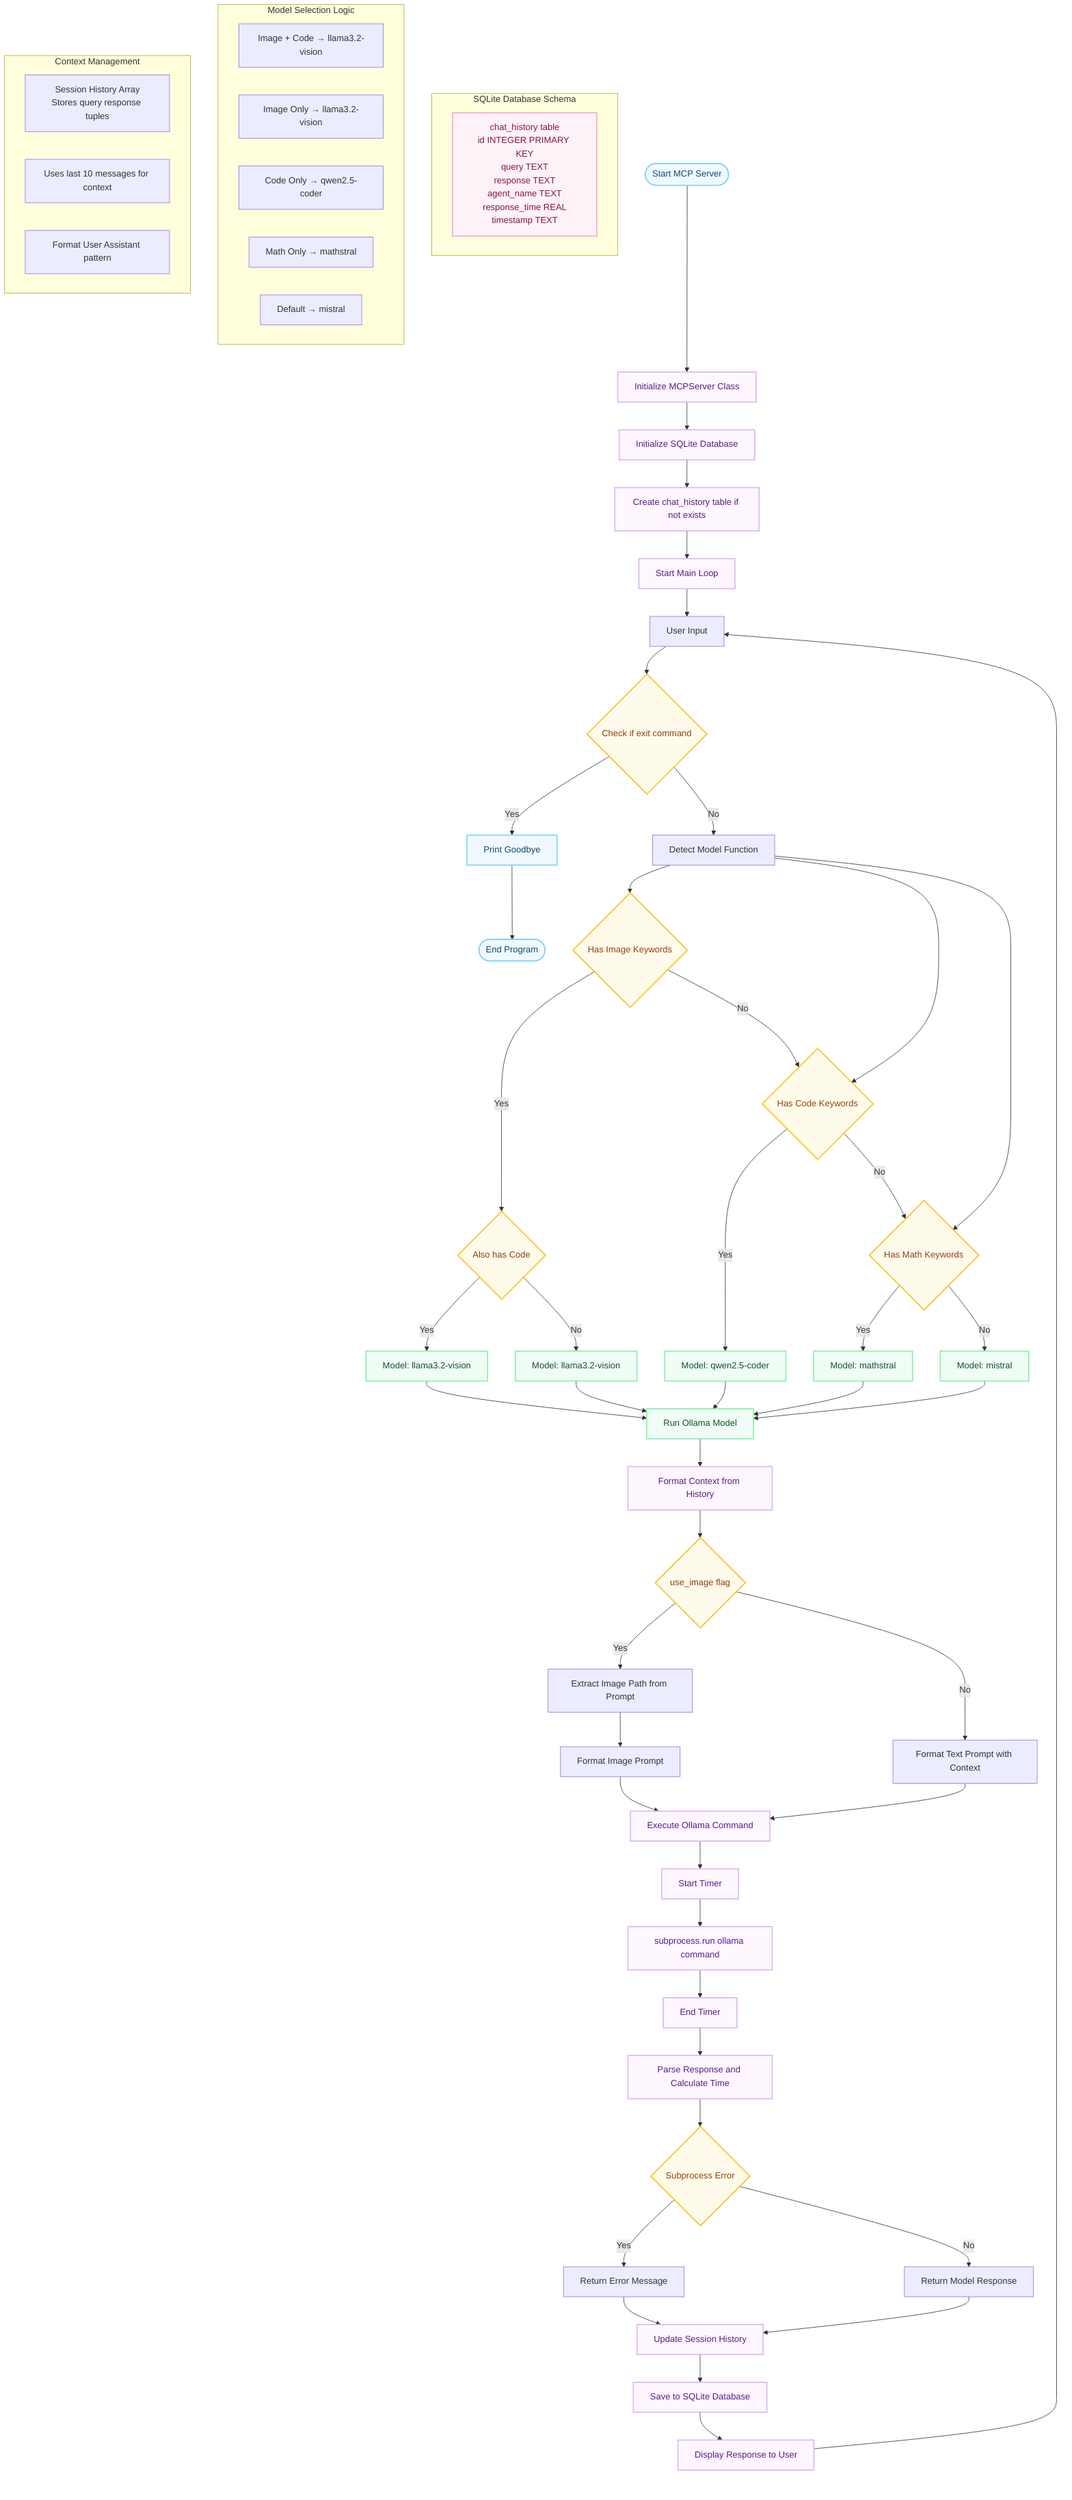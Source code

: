 graph TB
    Start([Start MCP Server]) --> Init[Initialize MCPServer Class]
    Init --> InitDB[Initialize SQLite Database]
    InitDB --> CreateTable[Create chat_history table if not exists]
    CreateTable --> StartLoop[Start Main Loop]
    
    StartLoop --> UserInput[User Input]
    UserInput --> CheckExit{Check if exit command}
    CheckExit -->|Yes| Goodbye[Print Goodbye]
    Goodbye --> End([End Program])
    
    CheckExit -->|No| DetectModel[Detect Model Function]
    
    DetectModel --> CheckImage{Has Image Keywords}
    DetectModel --> CheckCode{Has Code Keywords}
    DetectModel --> CheckMath{Has Math Keywords}
    
    CheckImage -->|Yes| CheckImageCode{Also has Code}
    CheckImageCode -->|Yes| VisionCoder[Model: llama3.2-vision]
    CheckImageCode -->|No| Vision[Model: llama3.2-vision]
    
    CheckImage -->|No| CheckCode
    CheckCode -->|Yes| Coder[Model: qwen2.5-coder]
    CheckCode -->|No| CheckMath
    CheckMath -->|Yes| Math[Model: mathstral]
    CheckMath -->|No| Default[Model: mistral]
    
    VisionCoder --> RunModel[Run Ollama Model]
    Vision --> RunModel
    Coder --> RunModel
    Math --> RunModel
    Default --> RunModel
    
    RunModel --> FormatContext[Format Context from History]
    FormatContext --> CheckImageUse{use_image flag}
    
    CheckImageUse -->|Yes| ExtractImage[Extract Image Path from Prompt]
    ExtractImage --> FormatImagePrompt[Format Image Prompt]
    FormatImagePrompt --> ExecuteOllama[Execute Ollama Command]
    
    CheckImageUse -->|No| FormatTextPrompt[Format Text Prompt with Context]
    FormatTextPrompt --> ExecuteOllama
    
    ExecuteOllama --> TimingStart[Start Timer]
    TimingStart --> SubprocessRun[subprocess.run ollama command]
    SubprocessRun --> TimingEnd[End Timer]
    TimingEnd --> ParseResponse[Parse Response and Calculate Time]
    
    ParseResponse --> CheckError{Subprocess Error}
    CheckError -->|Yes| ErrorResponse[Return Error Message]
    CheckError -->|No| SuccessResponse[Return Model Response]
    
    ErrorResponse --> UpdateHistory[Update Session History]
    SuccessResponse --> UpdateHistory
    UpdateHistory --> SaveToDB[Save to SQLite Database]
    
    SaveToDB --> DisplayResponse[Display Response to User]
    DisplayResponse --> UserInput
    
    subgraph Database [SQLite Database Schema]
        Table[chat_history table<br/>id INTEGER PRIMARY KEY<br/>query TEXT<br/>response TEXT<br/>agent_name TEXT<br/>response_time REAL<br/>timestamp TEXT]
    end
    
    subgraph ModelLogic [Model Selection Logic]
        ImageAndCode[Image + Code → llama3.2-vision]
        ImageOnly[Image Only → llama3.2-vision]
        CodeOnly[Code Only → qwen2.5-coder]
        MathOnly[Math Only → mathstral]
        DefaultModel[Default → mistral]
    end
    
    subgraph ContextMgmt [Context Management]
        SessionHistory[Session History Array<br/>Stores query response tuples]
        LastTen[Uses last 10 messages for context]
        ContextFormat[Format User Assistant pattern]
    end
    
    classDef startEnd fill:#f0f9ff,stroke:#7dd3fc,stroke-width:2px,color:#0c4a6e
    classDef process fill:#fef7ff,stroke:#d8b4fe,stroke-width:2px,color:#581c87
    classDef decision fill:#fffbeb,stroke:#fbbf24,stroke-width:2px,color:#92400e
    classDef model fill:#f0fdf4,stroke:#86efac,stroke-width:2px,color:#14532d
    classDef database fill:#fdf2f8,stroke:#f9a8d4,stroke-width:2px,color:#831843
    
    class Start,End,Goodbye startEnd
    class Init,InitDB,CreateTable,StartLoop,FormatContext,UpdateHistory,SaveToDB,DisplayResponse,ExecuteOllama,TimingStart,SubprocessRun,TimingEnd,ParseResponse process
    class CheckExit,CheckImage,CheckCode,CheckMath,CheckImageCode,CheckImageUse,CheckError decision
    class VisionCoder,Vision,Coder,Math,Default,RunModel model
    class Table database